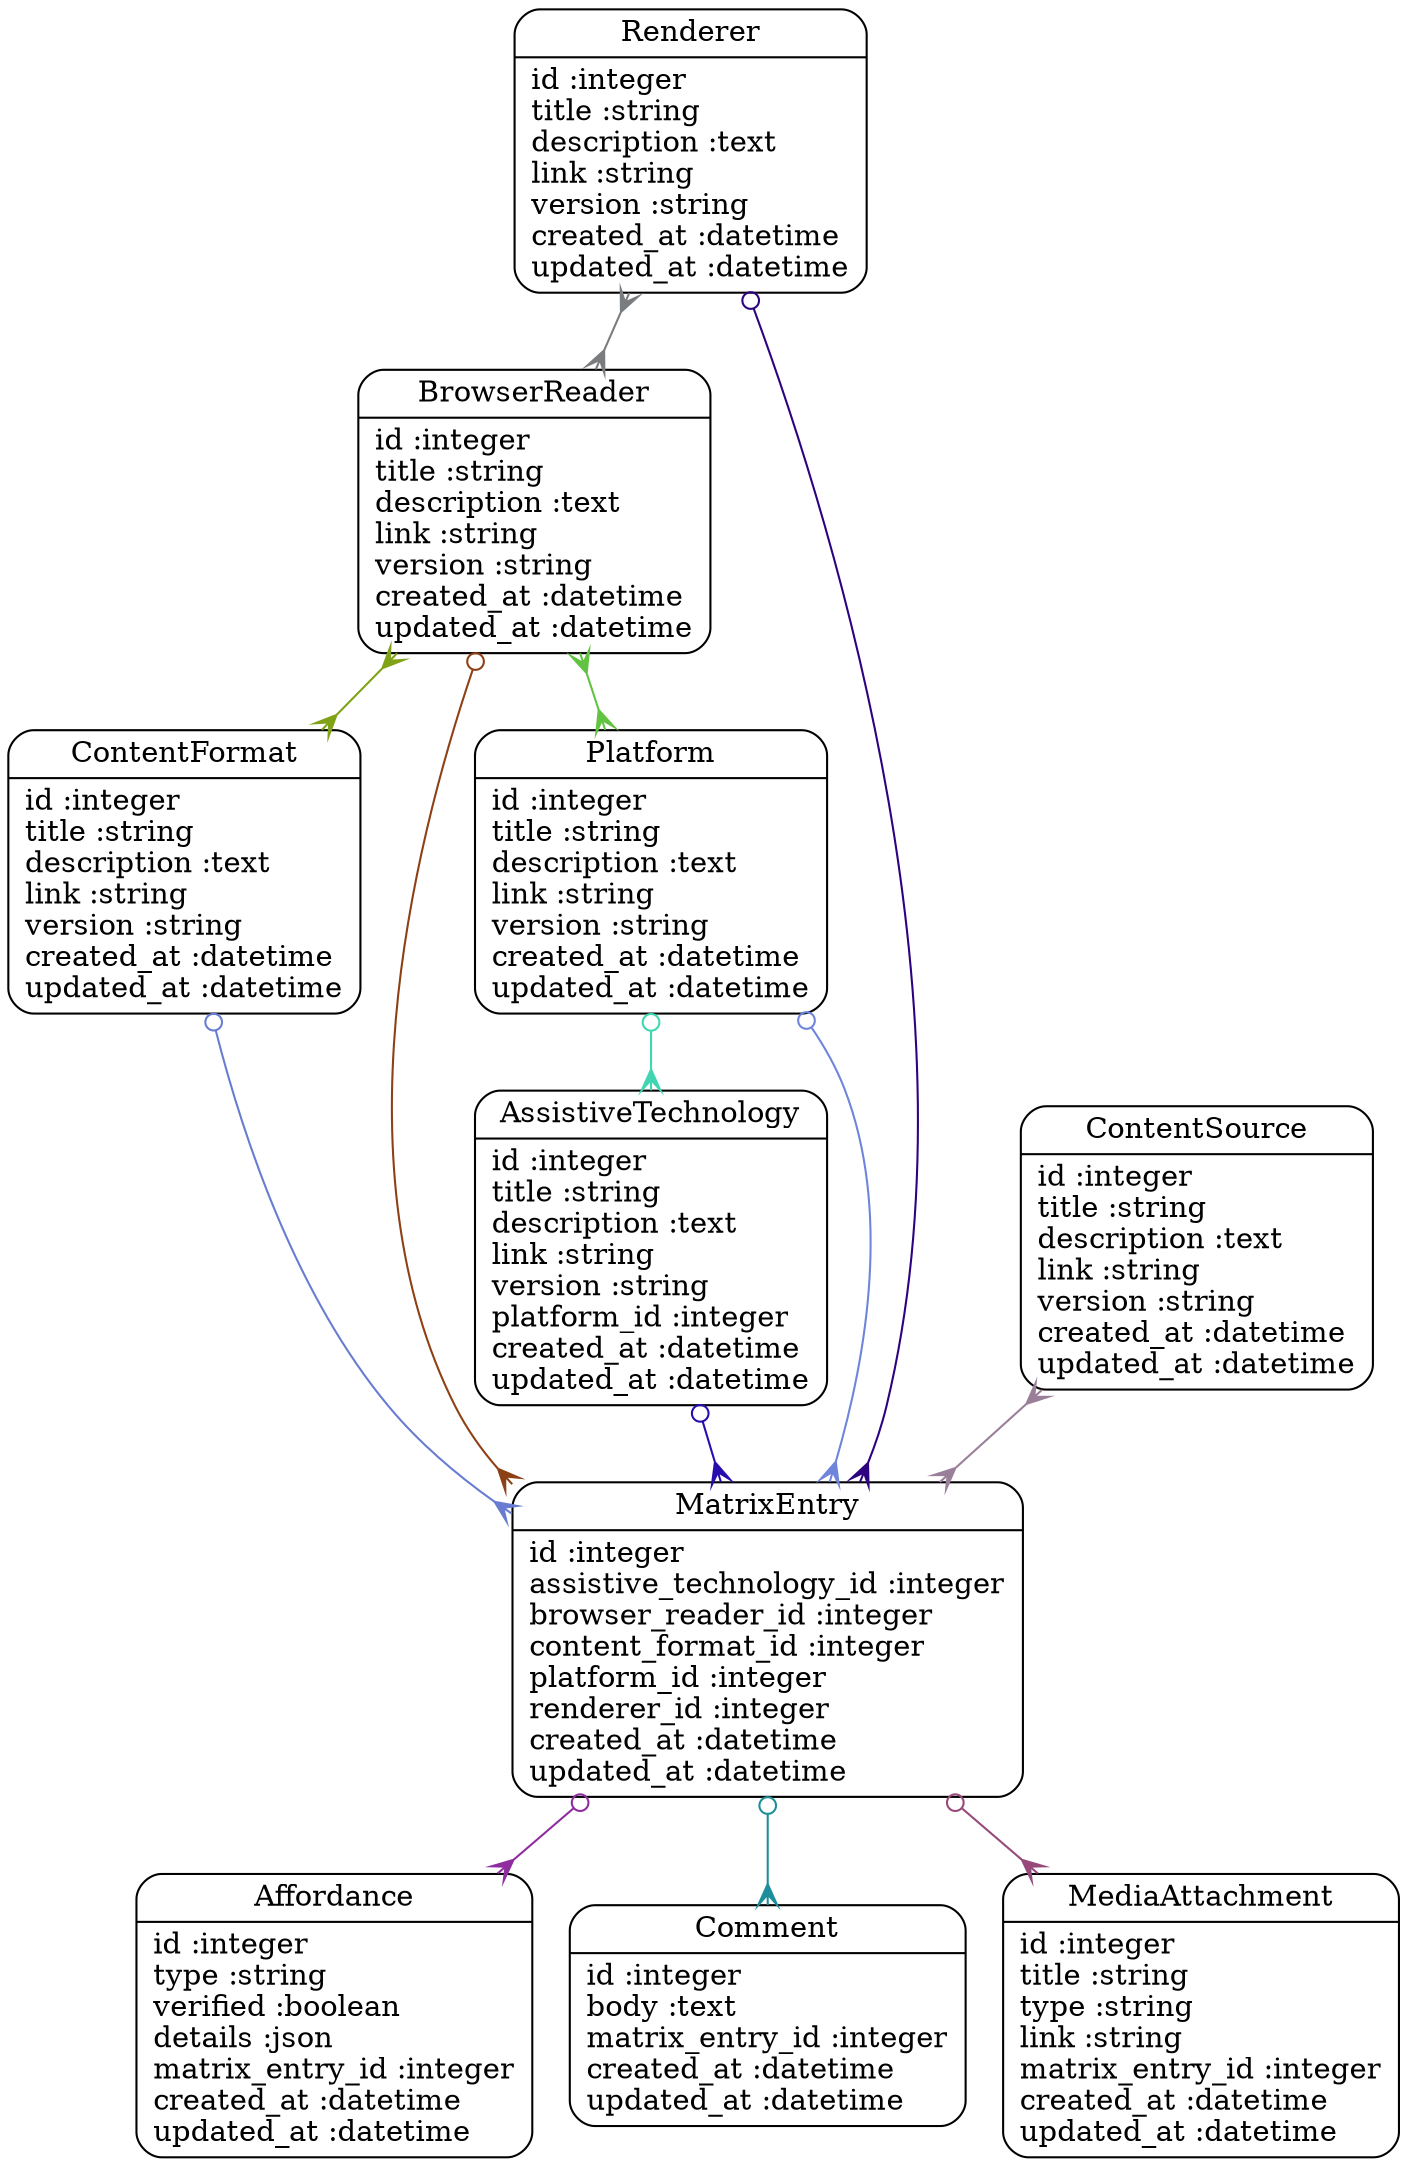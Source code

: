 digraph models_diagram {
	graph[overlap=false, splines=true]
	"Affordance" [shape=Mrecord, label="{Affordance|id :integer\ltype :string\lverified :boolean\ldetails :json\lmatrix_entry_id :integer\lcreated_at :datetime\lupdated_at :datetime\l}"]
	"AssistiveTechnology" [shape=Mrecord, label="{AssistiveTechnology|id :integer\ltitle :string\ldescription :text\llink :string\lversion :string\lplatform_id :integer\lcreated_at :datetime\lupdated_at :datetime\l}"]
	"BrowserReader" [shape=Mrecord, label="{BrowserReader|id :integer\ltitle :string\ldescription :text\llink :string\lversion :string\lcreated_at :datetime\lupdated_at :datetime\l}"]
	"Comment" [shape=Mrecord, label="{Comment|id :integer\lbody :text\lmatrix_entry_id :integer\lcreated_at :datetime\lupdated_at :datetime\l}"]
	"ContentFormat" [shape=Mrecord, label="{ContentFormat|id :integer\ltitle :string\ldescription :text\llink :string\lversion :string\lcreated_at :datetime\lupdated_at :datetime\l}"]
	"ContentSource" [shape=Mrecord, label="{ContentSource|id :integer\ltitle :string\ldescription :text\llink :string\lversion :string\lcreated_at :datetime\lupdated_at :datetime\l}"]
	"MatrixEntry" [shape=Mrecord, label="{MatrixEntry|id :integer\lassistive_technology_id :integer\lbrowser_reader_id :integer\lcontent_format_id :integer\lplatform_id :integer\lrenderer_id :integer\lcreated_at :datetime\lupdated_at :datetime\l}"]
	"MediaAttachment" [shape=Mrecord, label="{MediaAttachment|id :integer\ltitle :string\ltype :string\llink :string\lmatrix_entry_id :integer\lcreated_at :datetime\lupdated_at :datetime\l}"]
	"Platform" [shape=Mrecord, label="{Platform|id :integer\ltitle :string\ldescription :text\llink :string\lversion :string\lcreated_at :datetime\lupdated_at :datetime\l}"]
	"Renderer" [shape=Mrecord, label="{Renderer|id :integer\ltitle :string\ldescription :text\llink :string\lversion :string\lcreated_at :datetime\lupdated_at :datetime\l}"]
	"AssistiveTechnology" -> "MatrixEntry" [arrowtail=odot, arrowhead=crow, dir=both color="#280CAE"]
	"BrowserReader" -> "MatrixEntry" [arrowtail=odot, arrowhead=crow, dir=both color="#8E4015"]
	"BrowserReader" -> "ContentFormat" [arrowtail=crow, arrowhead=crow, dir=both color="#80A217"]
	"BrowserReader" -> "Platform" [arrowtail=crow, arrowhead=crow, dir=both color="#62C242"]
	"ContentFormat" -> "MatrixEntry" [arrowtail=odot, arrowhead=crow, dir=both color="#687CD1"]
	"ContentSource" -> "MatrixEntry" [arrowtail=crow, arrowhead=crow, dir=both color="#9A7F99"]
	"MatrixEntry" -> "Affordance" [arrowtail=odot, arrowhead=crow, dir=both color="#8F2DA0"]
	"MatrixEntry" -> "Comment" [arrowtail=odot, arrowhead=crow, dir=both color="#1C8F9B"]
	"MatrixEntry" -> "MediaAttachment" [arrowtail=odot, arrowhead=crow, dir=both color="#97497A"]
	"Platform" -> "AssistiveTechnology" [arrowtail=odot, arrowhead=crow, dir=both color="#41D5B2"]
	"Platform" -> "MatrixEntry" [arrowtail=odot, arrowhead=crow, dir=both color="#6E85DB"]
	"Renderer" -> "MatrixEntry" [arrowtail=odot, arrowhead=crow, dir=both color="#2C0280"]
	"Renderer" -> "BrowserReader" [arrowtail=crow, arrowhead=crow, dir=both color="#7A7D80"]
}
